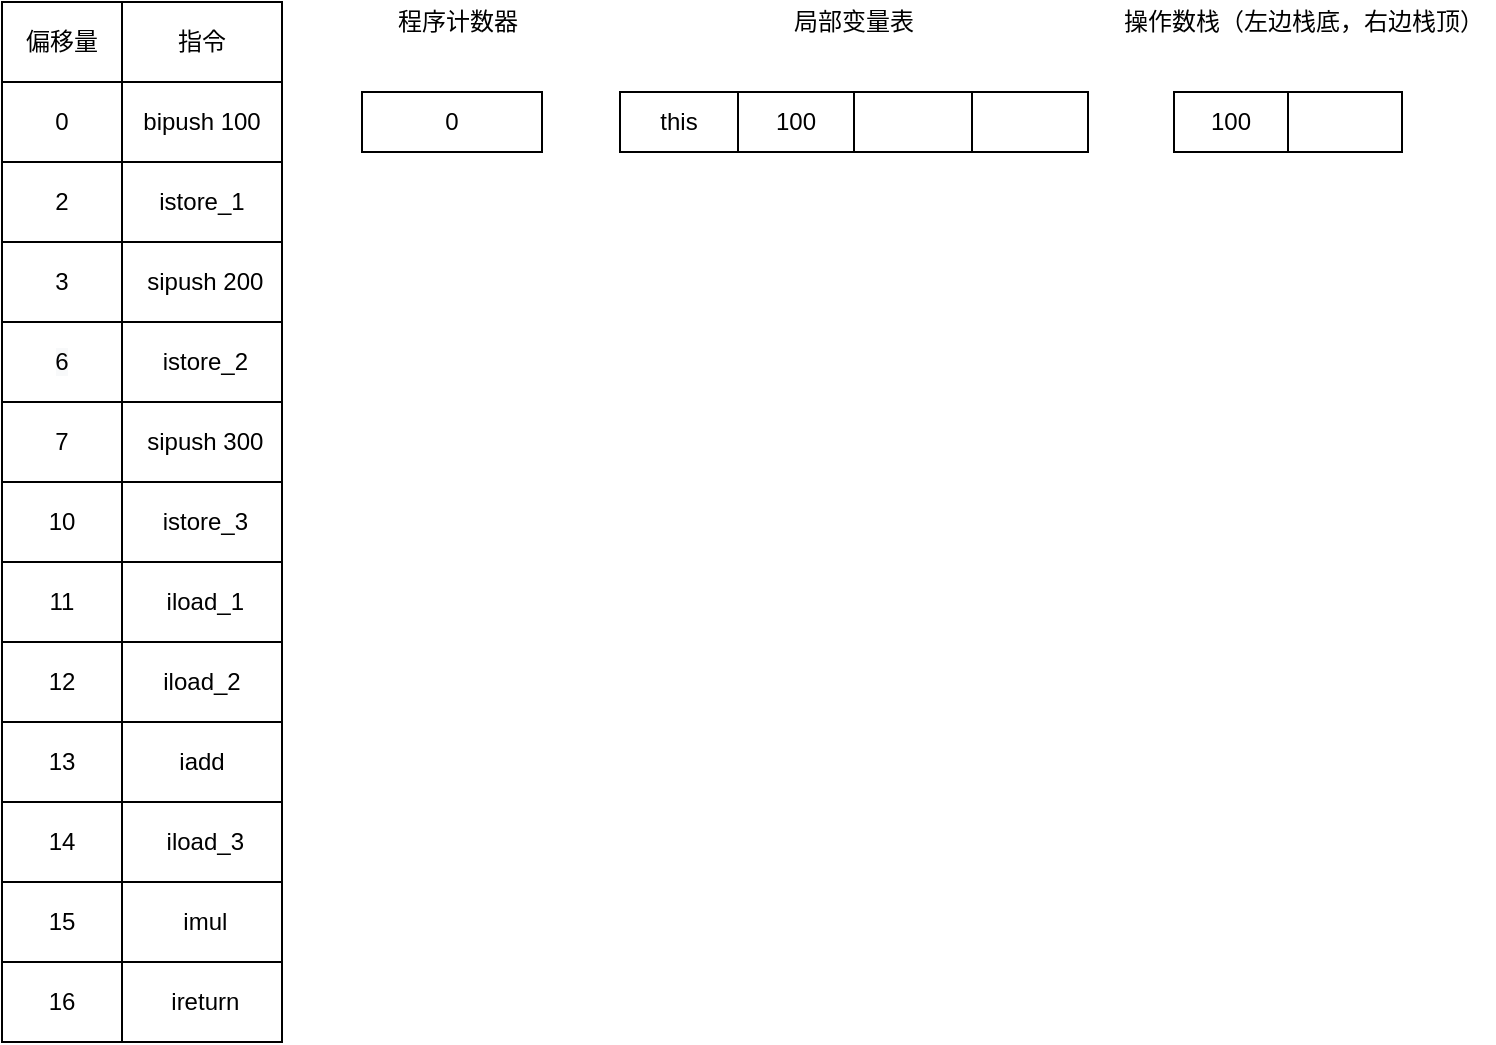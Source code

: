 <mxfile version="14.9.2" type="github">
  <diagram id="sqrWlP-hndjEy4cqaaY2" name="Page-1">
    <mxGraphModel dx="946" dy="536" grid="1" gridSize="10" guides="1" tooltips="1" connect="1" arrows="1" fold="1" page="1" pageScale="1" pageWidth="827" pageHeight="1169" math="0" shadow="0">
      <root>
        <mxCell id="0" />
        <mxCell id="1" parent="0" />
        <mxCell id="s4EFjNfNSJcxo-a09yfP-1" value="" style="shape=table;html=1;whiteSpace=wrap;startSize=0;container=1;collapsible=0;childLayout=tableLayout;" vertex="1" parent="1">
          <mxGeometry x="150" y="260" width="140" height="520" as="geometry" />
        </mxCell>
        <mxCell id="s4EFjNfNSJcxo-a09yfP-2" value="" style="shape=partialRectangle;html=1;whiteSpace=wrap;collapsible=0;dropTarget=0;pointerEvents=0;fillColor=none;top=0;left=0;bottom=0;right=0;points=[[0,0.5],[1,0.5]];portConstraint=eastwest;" vertex="1" parent="s4EFjNfNSJcxo-a09yfP-1">
          <mxGeometry width="140" height="40" as="geometry" />
        </mxCell>
        <mxCell id="s4EFjNfNSJcxo-a09yfP-3" value="偏移量" style="shape=partialRectangle;html=1;whiteSpace=wrap;connectable=0;fillColor=none;top=0;left=0;bottom=0;right=0;overflow=hidden;" vertex="1" parent="s4EFjNfNSJcxo-a09yfP-2">
          <mxGeometry width="60" height="40" as="geometry" />
        </mxCell>
        <mxCell id="s4EFjNfNSJcxo-a09yfP-4" value="指令" style="shape=partialRectangle;html=1;whiteSpace=wrap;connectable=0;fillColor=none;top=0;left=0;bottom=0;right=0;overflow=hidden;" vertex="1" parent="s4EFjNfNSJcxo-a09yfP-2">
          <mxGeometry x="60" width="80" height="40" as="geometry" />
        </mxCell>
        <mxCell id="s4EFjNfNSJcxo-a09yfP-6" value="" style="shape=partialRectangle;html=1;whiteSpace=wrap;collapsible=0;dropTarget=0;pointerEvents=0;fillColor=none;top=0;left=0;bottom=0;right=0;points=[[0,0.5],[1,0.5]];portConstraint=eastwest;" vertex="1" parent="s4EFjNfNSJcxo-a09yfP-1">
          <mxGeometry y="40" width="140" height="40" as="geometry" />
        </mxCell>
        <mxCell id="s4EFjNfNSJcxo-a09yfP-7" value="0" style="shape=partialRectangle;html=1;whiteSpace=wrap;connectable=0;fillColor=none;top=0;left=0;bottom=0;right=0;overflow=hidden;" vertex="1" parent="s4EFjNfNSJcxo-a09yfP-6">
          <mxGeometry width="60" height="40" as="geometry" />
        </mxCell>
        <mxCell id="s4EFjNfNSJcxo-a09yfP-8" value="bipush 100" style="shape=partialRectangle;html=1;whiteSpace=wrap;connectable=0;fillColor=none;top=0;left=0;bottom=0;right=0;overflow=hidden;" vertex="1" parent="s4EFjNfNSJcxo-a09yfP-6">
          <mxGeometry x="60" width="80" height="40" as="geometry" />
        </mxCell>
        <mxCell id="s4EFjNfNSJcxo-a09yfP-10" value="" style="shape=partialRectangle;html=1;whiteSpace=wrap;collapsible=0;dropTarget=0;pointerEvents=0;fillColor=none;top=0;left=0;bottom=0;right=0;points=[[0,0.5],[1,0.5]];portConstraint=eastwest;" vertex="1" parent="s4EFjNfNSJcxo-a09yfP-1">
          <mxGeometry y="80" width="140" height="40" as="geometry" />
        </mxCell>
        <mxCell id="s4EFjNfNSJcxo-a09yfP-11" value="2" style="shape=partialRectangle;html=1;whiteSpace=wrap;connectable=0;fillColor=none;top=0;left=0;bottom=0;right=0;overflow=hidden;" vertex="1" parent="s4EFjNfNSJcxo-a09yfP-10">
          <mxGeometry width="60" height="40" as="geometry" />
        </mxCell>
        <mxCell id="s4EFjNfNSJcxo-a09yfP-12" value="&lt;div&gt;istore_1&lt;br&gt;&lt;/div&gt;" style="shape=partialRectangle;html=1;whiteSpace=wrap;connectable=0;fillColor=none;top=0;left=0;bottom=0;right=0;overflow=hidden;" vertex="1" parent="s4EFjNfNSJcxo-a09yfP-10">
          <mxGeometry x="60" width="80" height="40" as="geometry" />
        </mxCell>
        <mxCell id="s4EFjNfNSJcxo-a09yfP-14" style="shape=partialRectangle;html=1;whiteSpace=wrap;collapsible=0;dropTarget=0;pointerEvents=0;fillColor=none;top=0;left=0;bottom=0;right=0;points=[[0,0.5],[1,0.5]];portConstraint=eastwest;" vertex="1" parent="s4EFjNfNSJcxo-a09yfP-1">
          <mxGeometry y="120" width="140" height="40" as="geometry" />
        </mxCell>
        <mxCell id="s4EFjNfNSJcxo-a09yfP-15" value="&lt;span&gt;3&lt;/span&gt;" style="shape=partialRectangle;html=1;whiteSpace=wrap;connectable=0;fillColor=none;top=0;left=0;bottom=0;right=0;overflow=hidden;" vertex="1" parent="s4EFjNfNSJcxo-a09yfP-14">
          <mxGeometry width="60" height="40" as="geometry" />
        </mxCell>
        <mxCell id="s4EFjNfNSJcxo-a09yfP-16" value="&amp;nbsp;sipush 200" style="shape=partialRectangle;html=1;whiteSpace=wrap;connectable=0;fillColor=none;top=0;left=0;bottom=0;right=0;overflow=hidden;" vertex="1" parent="s4EFjNfNSJcxo-a09yfP-14">
          <mxGeometry x="60" width="80" height="40" as="geometry" />
        </mxCell>
        <mxCell id="s4EFjNfNSJcxo-a09yfP-18" style="shape=partialRectangle;html=1;whiteSpace=wrap;collapsible=0;dropTarget=0;pointerEvents=0;fillColor=none;top=0;left=0;bottom=0;right=0;points=[[0,0.5],[1,0.5]];portConstraint=eastwest;" vertex="1" parent="s4EFjNfNSJcxo-a09yfP-1">
          <mxGeometry y="160" width="140" height="40" as="geometry" />
        </mxCell>
        <mxCell id="s4EFjNfNSJcxo-a09yfP-19" value="&lt;meta charset=&quot;utf-8&quot;&gt;&lt;span style=&quot;color: rgb(0, 0, 0); font-family: helvetica; font-size: 12px; font-style: normal; font-weight: 400; letter-spacing: normal; text-align: center; text-indent: 0px; text-transform: none; word-spacing: 0px; background-color: rgb(248, 249, 250); display: inline; float: none;&quot;&gt;6&lt;/span&gt;" style="shape=partialRectangle;html=1;whiteSpace=wrap;connectable=0;fillColor=none;top=0;left=0;bottom=0;right=0;overflow=hidden;" vertex="1" parent="s4EFjNfNSJcxo-a09yfP-18">
          <mxGeometry width="60" height="40" as="geometry" />
        </mxCell>
        <mxCell id="s4EFjNfNSJcxo-a09yfP-20" value="&amp;nbsp;istore_2" style="shape=partialRectangle;html=1;whiteSpace=wrap;connectable=0;fillColor=none;top=0;left=0;bottom=0;right=0;overflow=hidden;" vertex="1" parent="s4EFjNfNSJcxo-a09yfP-18">
          <mxGeometry x="60" width="80" height="40" as="geometry" />
        </mxCell>
        <mxCell id="s4EFjNfNSJcxo-a09yfP-22" style="shape=partialRectangle;html=1;whiteSpace=wrap;collapsible=0;dropTarget=0;pointerEvents=0;fillColor=none;top=0;left=0;bottom=0;right=0;points=[[0,0.5],[1,0.5]];portConstraint=eastwest;" vertex="1" parent="s4EFjNfNSJcxo-a09yfP-1">
          <mxGeometry y="200" width="140" height="40" as="geometry" />
        </mxCell>
        <mxCell id="s4EFjNfNSJcxo-a09yfP-23" value="&lt;span&gt;7&lt;/span&gt;" style="shape=partialRectangle;html=1;whiteSpace=wrap;connectable=0;fillColor=none;top=0;left=0;bottom=0;right=0;overflow=hidden;" vertex="1" parent="s4EFjNfNSJcxo-a09yfP-22">
          <mxGeometry width="60" height="40" as="geometry" />
        </mxCell>
        <mxCell id="s4EFjNfNSJcxo-a09yfP-24" value="&amp;nbsp;sipush 300" style="shape=partialRectangle;html=1;whiteSpace=wrap;connectable=0;fillColor=none;top=0;left=0;bottom=0;right=0;overflow=hidden;" vertex="1" parent="s4EFjNfNSJcxo-a09yfP-22">
          <mxGeometry x="60" width="80" height="40" as="geometry" />
        </mxCell>
        <mxCell id="s4EFjNfNSJcxo-a09yfP-26" style="shape=partialRectangle;html=1;whiteSpace=wrap;collapsible=0;dropTarget=0;pointerEvents=0;fillColor=none;top=0;left=0;bottom=0;right=0;points=[[0,0.5],[1,0.5]];portConstraint=eastwest;" vertex="1" parent="s4EFjNfNSJcxo-a09yfP-1">
          <mxGeometry y="240" width="140" height="40" as="geometry" />
        </mxCell>
        <mxCell id="s4EFjNfNSJcxo-a09yfP-27" value="&lt;span&gt;10&lt;/span&gt;" style="shape=partialRectangle;html=1;whiteSpace=wrap;connectable=0;fillColor=none;top=0;left=0;bottom=0;right=0;overflow=hidden;" vertex="1" parent="s4EFjNfNSJcxo-a09yfP-26">
          <mxGeometry width="60" height="40" as="geometry" />
        </mxCell>
        <mxCell id="s4EFjNfNSJcxo-a09yfP-28" value="&amp;nbsp;istore_3" style="shape=partialRectangle;html=1;whiteSpace=wrap;connectable=0;fillColor=none;top=0;left=0;bottom=0;right=0;overflow=hidden;" vertex="1" parent="s4EFjNfNSJcxo-a09yfP-26">
          <mxGeometry x="60" width="80" height="40" as="geometry" />
        </mxCell>
        <mxCell id="s4EFjNfNSJcxo-a09yfP-30" style="shape=partialRectangle;html=1;whiteSpace=wrap;collapsible=0;dropTarget=0;pointerEvents=0;fillColor=none;top=0;left=0;bottom=0;right=0;points=[[0,0.5],[1,0.5]];portConstraint=eastwest;" vertex="1" parent="s4EFjNfNSJcxo-a09yfP-1">
          <mxGeometry y="280" width="140" height="40" as="geometry" />
        </mxCell>
        <mxCell id="s4EFjNfNSJcxo-a09yfP-31" value="11" style="shape=partialRectangle;html=1;whiteSpace=wrap;connectable=0;fillColor=none;top=0;left=0;bottom=0;right=0;overflow=hidden;" vertex="1" parent="s4EFjNfNSJcxo-a09yfP-30">
          <mxGeometry width="60" height="40" as="geometry" />
        </mxCell>
        <mxCell id="s4EFjNfNSJcxo-a09yfP-32" value="&amp;nbsp;iload_1" style="shape=partialRectangle;html=1;whiteSpace=wrap;connectable=0;fillColor=none;top=0;left=0;bottom=0;right=0;overflow=hidden;" vertex="1" parent="s4EFjNfNSJcxo-a09yfP-30">
          <mxGeometry x="60" width="80" height="40" as="geometry" />
        </mxCell>
        <mxCell id="s4EFjNfNSJcxo-a09yfP-34" style="shape=partialRectangle;html=1;whiteSpace=wrap;collapsible=0;dropTarget=0;pointerEvents=0;fillColor=none;top=0;left=0;bottom=0;right=0;points=[[0,0.5],[1,0.5]];portConstraint=eastwest;" vertex="1" parent="s4EFjNfNSJcxo-a09yfP-1">
          <mxGeometry y="320" width="140" height="40" as="geometry" />
        </mxCell>
        <mxCell id="s4EFjNfNSJcxo-a09yfP-35" value="12" style="shape=partialRectangle;html=1;whiteSpace=wrap;connectable=0;fillColor=none;top=0;left=0;bottom=0;right=0;overflow=hidden;" vertex="1" parent="s4EFjNfNSJcxo-a09yfP-34">
          <mxGeometry width="60" height="40" as="geometry" />
        </mxCell>
        <mxCell id="s4EFjNfNSJcxo-a09yfP-36" value="iload_2" style="shape=partialRectangle;html=1;whiteSpace=wrap;connectable=0;fillColor=none;top=0;left=0;bottom=0;right=0;overflow=hidden;" vertex="1" parent="s4EFjNfNSJcxo-a09yfP-34">
          <mxGeometry x="60" width="80" height="40" as="geometry" />
        </mxCell>
        <mxCell id="s4EFjNfNSJcxo-a09yfP-38" style="shape=partialRectangle;html=1;whiteSpace=wrap;collapsible=0;dropTarget=0;pointerEvents=0;fillColor=none;top=0;left=0;bottom=0;right=0;points=[[0,0.5],[1,0.5]];portConstraint=eastwest;" vertex="1" parent="s4EFjNfNSJcxo-a09yfP-1">
          <mxGeometry y="360" width="140" height="40" as="geometry" />
        </mxCell>
        <mxCell id="s4EFjNfNSJcxo-a09yfP-39" value="13" style="shape=partialRectangle;html=1;whiteSpace=wrap;connectable=0;fillColor=none;top=0;left=0;bottom=0;right=0;overflow=hidden;" vertex="1" parent="s4EFjNfNSJcxo-a09yfP-38">
          <mxGeometry width="60" height="40" as="geometry" />
        </mxCell>
        <mxCell id="s4EFjNfNSJcxo-a09yfP-40" value="iadd" style="shape=partialRectangle;html=1;whiteSpace=wrap;connectable=0;fillColor=none;top=0;left=0;bottom=0;right=0;overflow=hidden;" vertex="1" parent="s4EFjNfNSJcxo-a09yfP-38">
          <mxGeometry x="60" width="80" height="40" as="geometry" />
        </mxCell>
        <mxCell id="s4EFjNfNSJcxo-a09yfP-42" style="shape=partialRectangle;html=1;whiteSpace=wrap;collapsible=0;dropTarget=0;pointerEvents=0;fillColor=none;top=0;left=0;bottom=0;right=0;points=[[0,0.5],[1,0.5]];portConstraint=eastwest;" vertex="1" parent="s4EFjNfNSJcxo-a09yfP-1">
          <mxGeometry y="400" width="140" height="40" as="geometry" />
        </mxCell>
        <mxCell id="s4EFjNfNSJcxo-a09yfP-43" value="&lt;span&gt;14&lt;/span&gt;" style="shape=partialRectangle;html=1;whiteSpace=wrap;connectable=0;fillColor=none;top=0;left=0;bottom=0;right=0;overflow=hidden;" vertex="1" parent="s4EFjNfNSJcxo-a09yfP-42">
          <mxGeometry width="60" height="40" as="geometry" />
        </mxCell>
        <mxCell id="s4EFjNfNSJcxo-a09yfP-44" value="&amp;nbsp;iload_3" style="shape=partialRectangle;html=1;whiteSpace=wrap;connectable=0;fillColor=none;top=0;left=0;bottom=0;right=0;overflow=hidden;" vertex="1" parent="s4EFjNfNSJcxo-a09yfP-42">
          <mxGeometry x="60" width="80" height="40" as="geometry" />
        </mxCell>
        <mxCell id="s4EFjNfNSJcxo-a09yfP-46" style="shape=partialRectangle;html=1;whiteSpace=wrap;collapsible=0;dropTarget=0;pointerEvents=0;fillColor=none;top=0;left=0;bottom=0;right=0;points=[[0,0.5],[1,0.5]];portConstraint=eastwest;" vertex="1" parent="s4EFjNfNSJcxo-a09yfP-1">
          <mxGeometry y="440" width="140" height="40" as="geometry" />
        </mxCell>
        <mxCell id="s4EFjNfNSJcxo-a09yfP-47" value="&lt;span&gt;15&lt;/span&gt;" style="shape=partialRectangle;html=1;whiteSpace=wrap;connectable=0;fillColor=none;top=0;left=0;bottom=0;right=0;overflow=hidden;" vertex="1" parent="s4EFjNfNSJcxo-a09yfP-46">
          <mxGeometry width="60" height="40" as="geometry" />
        </mxCell>
        <mxCell id="s4EFjNfNSJcxo-a09yfP-48" value="&amp;nbsp;imul" style="shape=partialRectangle;html=1;whiteSpace=wrap;connectable=0;fillColor=none;top=0;left=0;bottom=0;right=0;overflow=hidden;" vertex="1" parent="s4EFjNfNSJcxo-a09yfP-46">
          <mxGeometry x="60" width="80" height="40" as="geometry" />
        </mxCell>
        <mxCell id="s4EFjNfNSJcxo-a09yfP-50" style="shape=partialRectangle;html=1;whiteSpace=wrap;collapsible=0;dropTarget=0;pointerEvents=0;fillColor=none;top=0;left=0;bottom=0;right=0;points=[[0,0.5],[1,0.5]];portConstraint=eastwest;" vertex="1" parent="s4EFjNfNSJcxo-a09yfP-1">
          <mxGeometry y="480" width="140" height="40" as="geometry" />
        </mxCell>
        <mxCell id="s4EFjNfNSJcxo-a09yfP-51" value="&lt;span&gt;16&lt;/span&gt;" style="shape=partialRectangle;html=1;whiteSpace=wrap;connectable=0;fillColor=none;top=0;left=0;bottom=0;right=0;overflow=hidden;" vertex="1" parent="s4EFjNfNSJcxo-a09yfP-50">
          <mxGeometry width="60" height="40" as="geometry" />
        </mxCell>
        <mxCell id="s4EFjNfNSJcxo-a09yfP-52" value="&amp;nbsp;ireturn" style="shape=partialRectangle;html=1;whiteSpace=wrap;connectable=0;fillColor=none;top=0;left=0;bottom=0;right=0;overflow=hidden;" vertex="1" parent="s4EFjNfNSJcxo-a09yfP-50">
          <mxGeometry x="60" width="80" height="40" as="geometry" />
        </mxCell>
        <mxCell id="s4EFjNfNSJcxo-a09yfP-53" value="0" style="rounded=0;whiteSpace=wrap;html=1;" vertex="1" parent="1">
          <mxGeometry x="330" y="305" width="90" height="30" as="geometry" />
        </mxCell>
        <mxCell id="s4EFjNfNSJcxo-a09yfP-54" value="程序计数器" style="text;html=1;strokeColor=none;fillColor=none;align=center;verticalAlign=middle;whiteSpace=wrap;rounded=0;" vertex="1" parent="1">
          <mxGeometry x="330" y="260" width="96" height="20" as="geometry" />
        </mxCell>
        <mxCell id="s4EFjNfNSJcxo-a09yfP-55" value="局部变量表" style="text;html=1;strokeColor=none;fillColor=none;align=center;verticalAlign=middle;whiteSpace=wrap;rounded=0;" vertex="1" parent="1">
          <mxGeometry x="528" y="260" width="96" height="20" as="geometry" />
        </mxCell>
        <mxCell id="s4EFjNfNSJcxo-a09yfP-56" value="" style="shape=table;html=1;whiteSpace=wrap;startSize=0;container=1;collapsible=0;childLayout=tableLayout;" vertex="1" parent="1">
          <mxGeometry x="459" y="305" width="234" height="30" as="geometry" />
        </mxCell>
        <mxCell id="s4EFjNfNSJcxo-a09yfP-57" value="" style="shape=partialRectangle;html=1;whiteSpace=wrap;collapsible=0;dropTarget=0;pointerEvents=0;fillColor=none;top=0;left=0;bottom=0;right=0;points=[[0,0.5],[1,0.5]];portConstraint=eastwest;" vertex="1" parent="s4EFjNfNSJcxo-a09yfP-56">
          <mxGeometry width="234" height="30" as="geometry" />
        </mxCell>
        <mxCell id="s4EFjNfNSJcxo-a09yfP-69" value="this" style="shape=partialRectangle;html=1;whiteSpace=wrap;connectable=0;fillColor=none;top=0;left=0;bottom=0;right=0;overflow=hidden;" vertex="1" parent="s4EFjNfNSJcxo-a09yfP-57">
          <mxGeometry width="59" height="30" as="geometry" />
        </mxCell>
        <mxCell id="s4EFjNfNSJcxo-a09yfP-58" value="100" style="shape=partialRectangle;html=1;whiteSpace=wrap;connectable=0;fillColor=none;top=0;left=0;bottom=0;right=0;overflow=hidden;" vertex="1" parent="s4EFjNfNSJcxo-a09yfP-57">
          <mxGeometry x="59" width="58" height="30" as="geometry" />
        </mxCell>
        <mxCell id="s4EFjNfNSJcxo-a09yfP-59" value="" style="shape=partialRectangle;html=1;whiteSpace=wrap;connectable=0;fillColor=none;top=0;left=0;bottom=0;right=0;overflow=hidden;" vertex="1" parent="s4EFjNfNSJcxo-a09yfP-57">
          <mxGeometry x="117" width="59" height="30" as="geometry" />
        </mxCell>
        <mxCell id="s4EFjNfNSJcxo-a09yfP-60" value="" style="shape=partialRectangle;html=1;whiteSpace=wrap;connectable=0;fillColor=none;top=0;left=0;bottom=0;right=0;overflow=hidden;" vertex="1" parent="s4EFjNfNSJcxo-a09yfP-57">
          <mxGeometry x="176" width="58" height="30" as="geometry" />
        </mxCell>
        <mxCell id="s4EFjNfNSJcxo-a09yfP-73" value="操作数栈（左边栈底，右边栈顶）" style="text;html=1;strokeColor=none;fillColor=none;align=center;verticalAlign=middle;whiteSpace=wrap;rounded=0;" vertex="1" parent="1">
          <mxGeometry x="706" y="260" width="190" height="20" as="geometry" />
        </mxCell>
        <mxCell id="s4EFjNfNSJcxo-a09yfP-74" value="" style="shape=table;html=1;whiteSpace=wrap;startSize=0;container=1;collapsible=0;childLayout=tableLayout;" vertex="1" parent="1">
          <mxGeometry x="736" y="305" width="114" height="30" as="geometry" />
        </mxCell>
        <mxCell id="s4EFjNfNSJcxo-a09yfP-75" value="" style="shape=partialRectangle;html=1;whiteSpace=wrap;collapsible=0;dropTarget=0;pointerEvents=0;fillColor=none;top=0;left=0;bottom=0;right=0;points=[[0,0.5],[1,0.5]];portConstraint=eastwest;" vertex="1" parent="s4EFjNfNSJcxo-a09yfP-74">
          <mxGeometry width="114" height="30" as="geometry" />
        </mxCell>
        <mxCell id="s4EFjNfNSJcxo-a09yfP-76" value="100" style="shape=partialRectangle;html=1;whiteSpace=wrap;connectable=0;fillColor=none;top=0;left=0;bottom=0;right=0;overflow=hidden;" vertex="1" parent="s4EFjNfNSJcxo-a09yfP-75">
          <mxGeometry width="57" height="30" as="geometry" />
        </mxCell>
        <mxCell id="s4EFjNfNSJcxo-a09yfP-77" value="" style="shape=partialRectangle;html=1;whiteSpace=wrap;connectable=0;fillColor=none;top=0;left=0;bottom=0;right=0;overflow=hidden;" vertex="1" parent="s4EFjNfNSJcxo-a09yfP-75">
          <mxGeometry x="57" width="57" height="30" as="geometry" />
        </mxCell>
      </root>
    </mxGraphModel>
  </diagram>
</mxfile>
